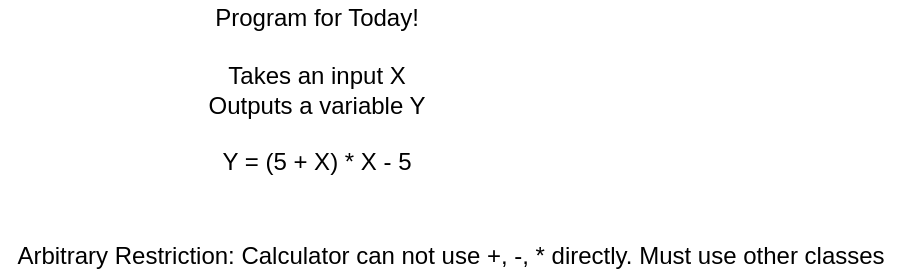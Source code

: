<mxfile version="12.5.3" type="device"><diagram id="gtesEaDKe0VJhp6xS2Fr" name="Page-1"><mxGraphModel dx="530" dy="322" grid="1" gridSize="10" guides="1" tooltips="1" connect="1" arrows="1" fold="1" page="1" pageScale="1" pageWidth="850" pageHeight="1100" math="0" shadow="0"><root><mxCell id="0"/><mxCell id="1" parent="0"/><mxCell id="WZ8sM5vag24goAYmhWaD-1" value="Program for Today!&lt;br&gt;&lt;br&gt;Takes an input X&lt;br&gt;Outputs a variable Y&lt;br&gt;&lt;br&gt;Y = (5 + X) * X - 5" style="text;html=1;align=center;verticalAlign=middle;resizable=0;points=[];autosize=1;" vertex="1" parent="1"><mxGeometry x="148" y="82" width="120" height="90" as="geometry"/></mxCell><mxCell id="WZ8sM5vag24goAYmhWaD-3" value="Arbitrary Restriction: Calculator can not use +, -, * directly. Must use other classes" style="text;html=1;align=center;verticalAlign=middle;resizable=0;points=[];autosize=1;" vertex="1" parent="1"><mxGeometry x="50" y="200" width="450" height="20" as="geometry"/></mxCell></root></mxGraphModel></diagram></mxfile>